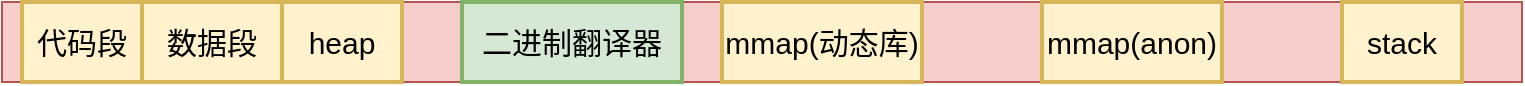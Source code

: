 <mxfile version="17.4.2" type="device"><diagram id="6A33YNNAumB7MYZeX0kF" name="第 1 页"><mxGraphModel dx="1102" dy="1025" grid="1" gridSize="10" guides="1" tooltips="1" connect="1" arrows="1" fold="1" page="1" pageScale="1" pageWidth="1169" pageHeight="827" math="0" shadow="0"><root><mxCell id="0"/><mxCell id="1" parent="0"/><mxCell id="n3_73yaTJQDELV89oEFO-15" value="" style="rounded=0;whiteSpace=wrap;html=1;fillColor=#f8cecc;strokeColor=#b85450;" parent="1" vertex="1"><mxGeometry x="160" y="384" width="760" height="40" as="geometry"/></mxCell><mxCell id="n3_73yaTJQDELV89oEFO-16" value="代码段" style="rounded=0;whiteSpace=wrap;html=1;fillColor=#fff2cc;strokeColor=#d6b656;fontSize=15;gradientColor=none;strokeWidth=2;glass=0;sketch=0;shadow=0;" parent="1" vertex="1"><mxGeometry x="170" y="384" width="60" height="40" as="geometry"/></mxCell><mxCell id="n3_73yaTJQDELV89oEFO-17" value="heap" style="rounded=0;whiteSpace=wrap;html=1;fillColor=#fff2cc;strokeColor=#d6b656;fontSize=15;gradientColor=none;strokeWidth=2;glass=0;sketch=0;shadow=0;" parent="1" vertex="1"><mxGeometry x="300" y="384" width="60" height="40" as="geometry"/></mxCell><mxCell id="n3_73yaTJQDELV89oEFO-18" value="数据段" style="rounded=0;whiteSpace=wrap;html=1;fillColor=#fff2cc;strokeColor=#d6b656;fontSize=15;gradientColor=none;strokeWidth=2;glass=0;sketch=0;shadow=0;" parent="1" vertex="1"><mxGeometry x="230" y="384" width="70" height="40" as="geometry"/></mxCell><mxCell id="n3_73yaTJQDELV89oEFO-19" value="stack" style="rounded=0;whiteSpace=wrap;html=1;fillColor=#fff2cc;strokeColor=#d6b656;fontSize=15;gradientColor=none;strokeWidth=2;glass=0;sketch=0;shadow=0;" parent="1" vertex="1"><mxGeometry x="830" y="384" width="60" height="40" as="geometry"/></mxCell><mxCell id="n3_73yaTJQDELV89oEFO-20" value="mmap(动态库)" style="rounded=0;whiteSpace=wrap;html=1;fillColor=#fff2cc;strokeColor=#d6b656;fontSize=15;gradientColor=none;strokeWidth=2;glass=0;sketch=0;shadow=0;" parent="1" vertex="1"><mxGeometry x="520" y="384" width="100" height="40" as="geometry"/></mxCell><mxCell id="n3_73yaTJQDELV89oEFO-21" value="mmap(anon)" style="rounded=0;whiteSpace=wrap;html=1;fillColor=#fff2cc;strokeColor=#d6b656;fontSize=15;gradientColor=none;strokeWidth=2;glass=0;sketch=0;shadow=0;" parent="1" vertex="1"><mxGeometry x="680" y="384" width="90" height="40" as="geometry"/></mxCell><mxCell id="n3_73yaTJQDELV89oEFO-22" value="二进制翻译器" style="rounded=0;whiteSpace=wrap;html=1;fillColor=#d5e8d4;strokeColor=#82b366;fontSize=15;strokeWidth=2;glass=0;sketch=0;shadow=0;" parent="1" vertex="1"><mxGeometry x="390" y="384" width="110" height="40" as="geometry"/></mxCell></root></mxGraphModel></diagram></mxfile>